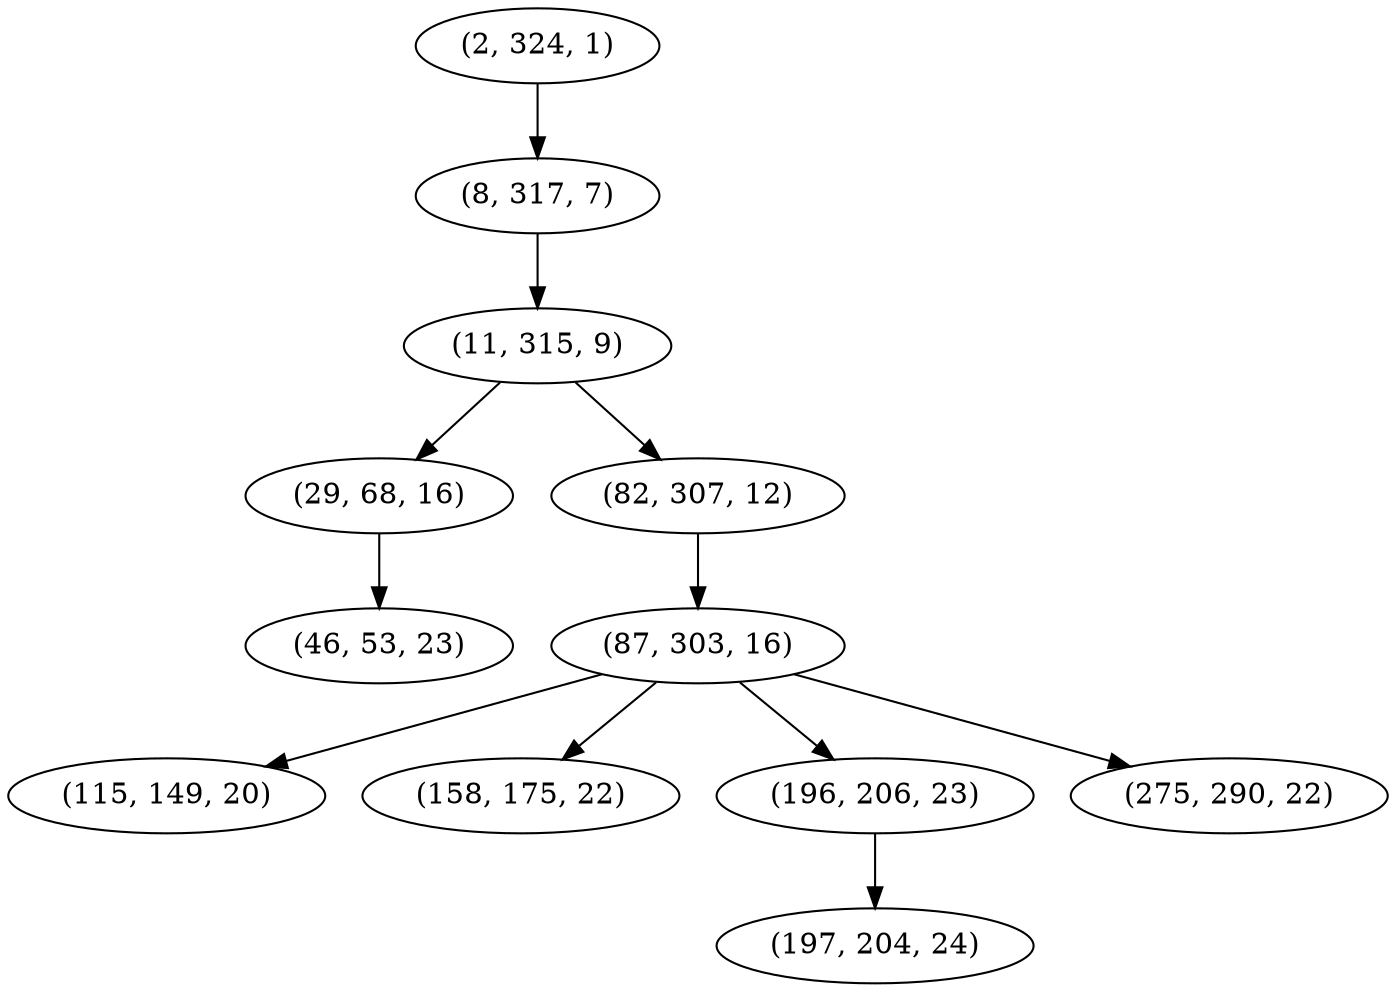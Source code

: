 digraph tree {
    "(2, 324, 1)";
    "(8, 317, 7)";
    "(11, 315, 9)";
    "(29, 68, 16)";
    "(46, 53, 23)";
    "(82, 307, 12)";
    "(87, 303, 16)";
    "(115, 149, 20)";
    "(158, 175, 22)";
    "(196, 206, 23)";
    "(197, 204, 24)";
    "(275, 290, 22)";
    "(2, 324, 1)" -> "(8, 317, 7)";
    "(8, 317, 7)" -> "(11, 315, 9)";
    "(11, 315, 9)" -> "(29, 68, 16)";
    "(11, 315, 9)" -> "(82, 307, 12)";
    "(29, 68, 16)" -> "(46, 53, 23)";
    "(82, 307, 12)" -> "(87, 303, 16)";
    "(87, 303, 16)" -> "(115, 149, 20)";
    "(87, 303, 16)" -> "(158, 175, 22)";
    "(87, 303, 16)" -> "(196, 206, 23)";
    "(87, 303, 16)" -> "(275, 290, 22)";
    "(196, 206, 23)" -> "(197, 204, 24)";
}

